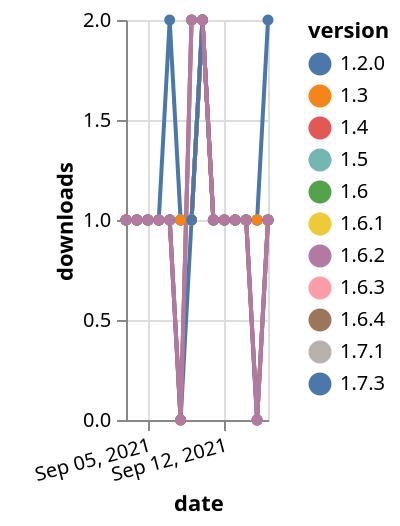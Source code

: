 {"$schema": "https://vega.github.io/schema/vega-lite/v5.json", "description": "A simple bar chart with embedded data.", "data": {"values": [{"date": "2021-09-03", "total": 128, "delta": 1, "version": "1.7.3"}, {"date": "2021-09-04", "total": 129, "delta": 1, "version": "1.7.3"}, {"date": "2021-09-05", "total": 130, "delta": 1, "version": "1.7.3"}, {"date": "2021-09-06", "total": 131, "delta": 1, "version": "1.7.3"}, {"date": "2021-09-07", "total": 133, "delta": 2, "version": "1.7.3"}, {"date": "2021-09-08", "total": 134, "delta": 1, "version": "1.7.3"}, {"date": "2021-09-09", "total": 135, "delta": 1, "version": "1.7.3"}, {"date": "2021-09-10", "total": 137, "delta": 2, "version": "1.7.3"}, {"date": "2021-09-11", "total": 138, "delta": 1, "version": "1.7.3"}, {"date": "2021-09-12", "total": 139, "delta": 1, "version": "1.7.3"}, {"date": "2021-09-13", "total": 140, "delta": 1, "version": "1.7.3"}, {"date": "2021-09-14", "total": 141, "delta": 1, "version": "1.7.3"}, {"date": "2021-09-15", "total": 142, "delta": 1, "version": "1.7.3"}, {"date": "2021-09-16", "total": 144, "delta": 2, "version": "1.7.3"}, {"date": "2021-09-03", "total": 140, "delta": 1, "version": "1.6.1"}, {"date": "2021-09-04", "total": 141, "delta": 1, "version": "1.6.1"}, {"date": "2021-09-05", "total": 142, "delta": 1, "version": "1.6.1"}, {"date": "2021-09-06", "total": 143, "delta": 1, "version": "1.6.1"}, {"date": "2021-09-07", "total": 144, "delta": 1, "version": "1.6.1"}, {"date": "2021-09-08", "total": 144, "delta": 0, "version": "1.6.1"}, {"date": "2021-09-09", "total": 146, "delta": 2, "version": "1.6.1"}, {"date": "2021-09-10", "total": 148, "delta": 2, "version": "1.6.1"}, {"date": "2021-09-11", "total": 149, "delta": 1, "version": "1.6.1"}, {"date": "2021-09-12", "total": 150, "delta": 1, "version": "1.6.1"}, {"date": "2021-09-13", "total": 151, "delta": 1, "version": "1.6.1"}, {"date": "2021-09-14", "total": 152, "delta": 1, "version": "1.6.1"}, {"date": "2021-09-15", "total": 152, "delta": 0, "version": "1.6.1"}, {"date": "2021-09-16", "total": 153, "delta": 1, "version": "1.6.1"}, {"date": "2021-09-03", "total": 178, "delta": 1, "version": "1.6"}, {"date": "2021-09-04", "total": 179, "delta": 1, "version": "1.6"}, {"date": "2021-09-05", "total": 180, "delta": 1, "version": "1.6"}, {"date": "2021-09-06", "total": 181, "delta": 1, "version": "1.6"}, {"date": "2021-09-07", "total": 182, "delta": 1, "version": "1.6"}, {"date": "2021-09-08", "total": 183, "delta": 1, "version": "1.6"}, {"date": "2021-09-09", "total": 184, "delta": 1, "version": "1.6"}, {"date": "2021-09-10", "total": 186, "delta": 2, "version": "1.6"}, {"date": "2021-09-11", "total": 187, "delta": 1, "version": "1.6"}, {"date": "2021-09-12", "total": 188, "delta": 1, "version": "1.6"}, {"date": "2021-09-13", "total": 189, "delta": 1, "version": "1.6"}, {"date": "2021-09-14", "total": 190, "delta": 1, "version": "1.6"}, {"date": "2021-09-15", "total": 191, "delta": 1, "version": "1.6"}, {"date": "2021-09-16", "total": 192, "delta": 1, "version": "1.6"}, {"date": "2021-09-03", "total": 122, "delta": 1, "version": "1.7.1"}, {"date": "2021-09-04", "total": 123, "delta": 1, "version": "1.7.1"}, {"date": "2021-09-05", "total": 124, "delta": 1, "version": "1.7.1"}, {"date": "2021-09-06", "total": 125, "delta": 1, "version": "1.7.1"}, {"date": "2021-09-07", "total": 126, "delta": 1, "version": "1.7.1"}, {"date": "2021-09-08", "total": 127, "delta": 1, "version": "1.7.1"}, {"date": "2021-09-09", "total": 128, "delta": 1, "version": "1.7.1"}, {"date": "2021-09-10", "total": 130, "delta": 2, "version": "1.7.1"}, {"date": "2021-09-11", "total": 131, "delta": 1, "version": "1.7.1"}, {"date": "2021-09-12", "total": 132, "delta": 1, "version": "1.7.1"}, {"date": "2021-09-13", "total": 133, "delta": 1, "version": "1.7.1"}, {"date": "2021-09-14", "total": 134, "delta": 1, "version": "1.7.1"}, {"date": "2021-09-15", "total": 135, "delta": 1, "version": "1.7.1"}, {"date": "2021-09-16", "total": 136, "delta": 1, "version": "1.7.1"}, {"date": "2021-09-03", "total": 148, "delta": 1, "version": "1.5"}, {"date": "2021-09-04", "total": 149, "delta": 1, "version": "1.5"}, {"date": "2021-09-05", "total": 150, "delta": 1, "version": "1.5"}, {"date": "2021-09-06", "total": 151, "delta": 1, "version": "1.5"}, {"date": "2021-09-07", "total": 152, "delta": 1, "version": "1.5"}, {"date": "2021-09-08", "total": 153, "delta": 1, "version": "1.5"}, {"date": "2021-09-09", "total": 154, "delta": 1, "version": "1.5"}, {"date": "2021-09-10", "total": 156, "delta": 2, "version": "1.5"}, {"date": "2021-09-11", "total": 157, "delta": 1, "version": "1.5"}, {"date": "2021-09-12", "total": 158, "delta": 1, "version": "1.5"}, {"date": "2021-09-13", "total": 159, "delta": 1, "version": "1.5"}, {"date": "2021-09-14", "total": 160, "delta": 1, "version": "1.5"}, {"date": "2021-09-15", "total": 161, "delta": 1, "version": "1.5"}, {"date": "2021-09-16", "total": 162, "delta": 1, "version": "1.5"}, {"date": "2021-09-03", "total": 344, "delta": 1, "version": "1.6.3"}, {"date": "2021-09-04", "total": 345, "delta": 1, "version": "1.6.3"}, {"date": "2021-09-05", "total": 346, "delta": 1, "version": "1.6.3"}, {"date": "2021-09-06", "total": 347, "delta": 1, "version": "1.6.3"}, {"date": "2021-09-07", "total": 348, "delta": 1, "version": "1.6.3"}, {"date": "2021-09-08", "total": 348, "delta": 0, "version": "1.6.3"}, {"date": "2021-09-09", "total": 350, "delta": 2, "version": "1.6.3"}, {"date": "2021-09-10", "total": 352, "delta": 2, "version": "1.6.3"}, {"date": "2021-09-11", "total": 353, "delta": 1, "version": "1.6.3"}, {"date": "2021-09-12", "total": 354, "delta": 1, "version": "1.6.3"}, {"date": "2021-09-13", "total": 355, "delta": 1, "version": "1.6.3"}, {"date": "2021-09-14", "total": 356, "delta": 1, "version": "1.6.3"}, {"date": "2021-09-15", "total": 356, "delta": 0, "version": "1.6.3"}, {"date": "2021-09-16", "total": 357, "delta": 1, "version": "1.6.3"}, {"date": "2021-09-03", "total": 158, "delta": 1, "version": "1.4"}, {"date": "2021-09-04", "total": 159, "delta": 1, "version": "1.4"}, {"date": "2021-09-05", "total": 160, "delta": 1, "version": "1.4"}, {"date": "2021-09-06", "total": 161, "delta": 1, "version": "1.4"}, {"date": "2021-09-07", "total": 162, "delta": 1, "version": "1.4"}, {"date": "2021-09-08", "total": 163, "delta": 1, "version": "1.4"}, {"date": "2021-09-09", "total": 164, "delta": 1, "version": "1.4"}, {"date": "2021-09-10", "total": 166, "delta": 2, "version": "1.4"}, {"date": "2021-09-11", "total": 167, "delta": 1, "version": "1.4"}, {"date": "2021-09-12", "total": 168, "delta": 1, "version": "1.4"}, {"date": "2021-09-13", "total": 169, "delta": 1, "version": "1.4"}, {"date": "2021-09-14", "total": 170, "delta": 1, "version": "1.4"}, {"date": "2021-09-15", "total": 171, "delta": 1, "version": "1.4"}, {"date": "2021-09-16", "total": 172, "delta": 1, "version": "1.4"}, {"date": "2021-09-03", "total": 151, "delta": 1, "version": "1.3"}, {"date": "2021-09-04", "total": 152, "delta": 1, "version": "1.3"}, {"date": "2021-09-05", "total": 153, "delta": 1, "version": "1.3"}, {"date": "2021-09-06", "total": 154, "delta": 1, "version": "1.3"}, {"date": "2021-09-07", "total": 155, "delta": 1, "version": "1.3"}, {"date": "2021-09-08", "total": 156, "delta": 1, "version": "1.3"}, {"date": "2021-09-09", "total": 157, "delta": 1, "version": "1.3"}, {"date": "2021-09-10", "total": 159, "delta": 2, "version": "1.3"}, {"date": "2021-09-11", "total": 160, "delta": 1, "version": "1.3"}, {"date": "2021-09-12", "total": 161, "delta": 1, "version": "1.3"}, {"date": "2021-09-13", "total": 162, "delta": 1, "version": "1.3"}, {"date": "2021-09-14", "total": 163, "delta": 1, "version": "1.3"}, {"date": "2021-09-15", "total": 164, "delta": 1, "version": "1.3"}, {"date": "2021-09-16", "total": 165, "delta": 1, "version": "1.3"}, {"date": "2021-09-03", "total": 150, "delta": 1, "version": "1.2.0"}, {"date": "2021-09-04", "total": 151, "delta": 1, "version": "1.2.0"}, {"date": "2021-09-05", "total": 152, "delta": 1, "version": "1.2.0"}, {"date": "2021-09-06", "total": 153, "delta": 1, "version": "1.2.0"}, {"date": "2021-09-07", "total": 154, "delta": 1, "version": "1.2.0"}, {"date": "2021-09-08", "total": 154, "delta": 0, "version": "1.2.0"}, {"date": "2021-09-09", "total": 155, "delta": 1, "version": "1.2.0"}, {"date": "2021-09-10", "total": 157, "delta": 2, "version": "1.2.0"}, {"date": "2021-09-11", "total": 158, "delta": 1, "version": "1.2.0"}, {"date": "2021-09-12", "total": 159, "delta": 1, "version": "1.2.0"}, {"date": "2021-09-13", "total": 160, "delta": 1, "version": "1.2.0"}, {"date": "2021-09-14", "total": 161, "delta": 1, "version": "1.2.0"}, {"date": "2021-09-15", "total": 161, "delta": 0, "version": "1.2.0"}, {"date": "2021-09-16", "total": 162, "delta": 1, "version": "1.2.0"}, {"date": "2021-09-03", "total": 143, "delta": 1, "version": "1.6.4"}, {"date": "2021-09-04", "total": 144, "delta": 1, "version": "1.6.4"}, {"date": "2021-09-05", "total": 145, "delta": 1, "version": "1.6.4"}, {"date": "2021-09-06", "total": 146, "delta": 1, "version": "1.6.4"}, {"date": "2021-09-07", "total": 147, "delta": 1, "version": "1.6.4"}, {"date": "2021-09-08", "total": 147, "delta": 0, "version": "1.6.4"}, {"date": "2021-09-09", "total": 149, "delta": 2, "version": "1.6.4"}, {"date": "2021-09-10", "total": 151, "delta": 2, "version": "1.6.4"}, {"date": "2021-09-11", "total": 152, "delta": 1, "version": "1.6.4"}, {"date": "2021-09-12", "total": 153, "delta": 1, "version": "1.6.4"}, {"date": "2021-09-13", "total": 154, "delta": 1, "version": "1.6.4"}, {"date": "2021-09-14", "total": 155, "delta": 1, "version": "1.6.4"}, {"date": "2021-09-15", "total": 155, "delta": 0, "version": "1.6.4"}, {"date": "2021-09-16", "total": 156, "delta": 1, "version": "1.6.4"}, {"date": "2021-09-03", "total": 152, "delta": 1, "version": "1.6.2"}, {"date": "2021-09-04", "total": 153, "delta": 1, "version": "1.6.2"}, {"date": "2021-09-05", "total": 154, "delta": 1, "version": "1.6.2"}, {"date": "2021-09-06", "total": 155, "delta": 1, "version": "1.6.2"}, {"date": "2021-09-07", "total": 156, "delta": 1, "version": "1.6.2"}, {"date": "2021-09-08", "total": 156, "delta": 0, "version": "1.6.2"}, {"date": "2021-09-09", "total": 158, "delta": 2, "version": "1.6.2"}, {"date": "2021-09-10", "total": 160, "delta": 2, "version": "1.6.2"}, {"date": "2021-09-11", "total": 161, "delta": 1, "version": "1.6.2"}, {"date": "2021-09-12", "total": 162, "delta": 1, "version": "1.6.2"}, {"date": "2021-09-13", "total": 163, "delta": 1, "version": "1.6.2"}, {"date": "2021-09-14", "total": 164, "delta": 1, "version": "1.6.2"}, {"date": "2021-09-15", "total": 164, "delta": 0, "version": "1.6.2"}, {"date": "2021-09-16", "total": 165, "delta": 1, "version": "1.6.2"}]}, "width": "container", "mark": {"type": "line", "point": {"filled": true}}, "encoding": {"x": {"field": "date", "type": "temporal", "timeUnit": "yearmonthdate", "title": "date", "axis": {"labelAngle": -15}}, "y": {"field": "delta", "type": "quantitative", "title": "downloads"}, "color": {"field": "version", "type": "nominal"}, "tooltip": {"field": "delta"}}}
